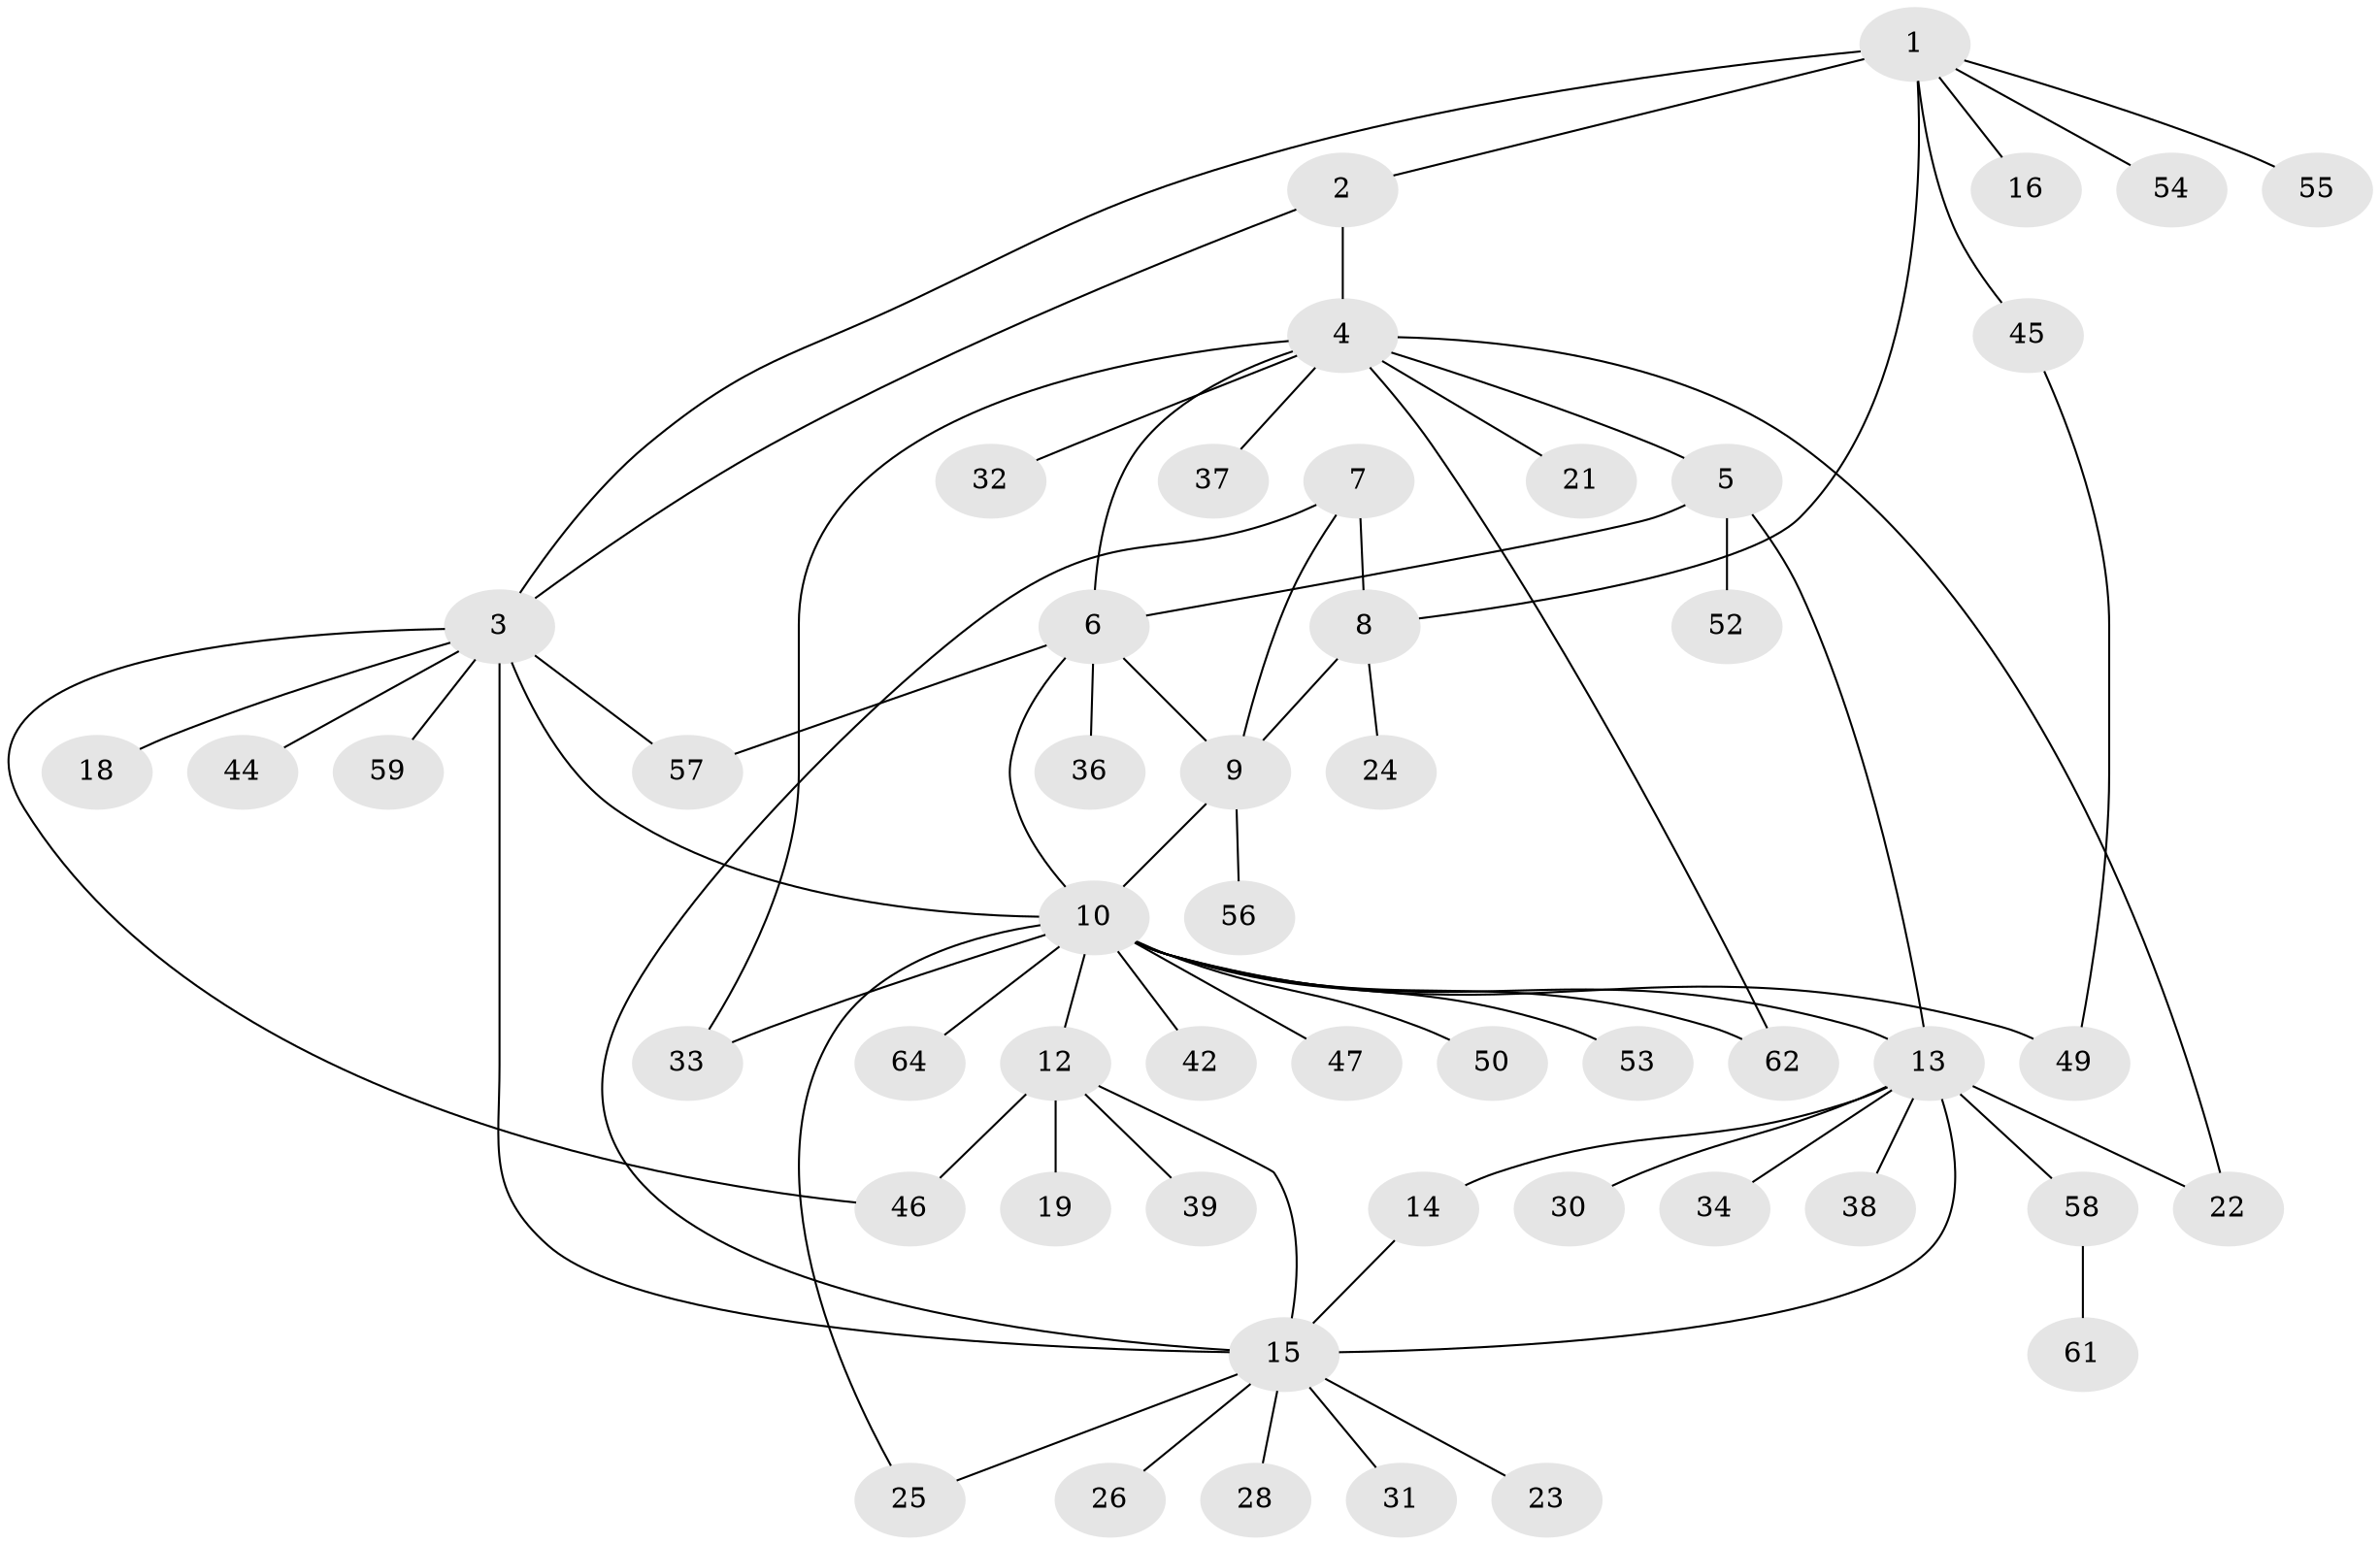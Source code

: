 // Generated by graph-tools (version 1.1) at 2025/52/02/27/25 19:52:14]
// undirected, 51 vertices, 68 edges
graph export_dot {
graph [start="1"]
  node [color=gray90,style=filled];
  1 [super="+60"];
  2;
  3 [super="+27"];
  4 [super="+35"];
  5;
  6 [super="+65"];
  7 [super="+48"];
  8 [super="+40"];
  9 [super="+51"];
  10 [super="+11"];
  12 [super="+29"];
  13 [super="+20"];
  14;
  15 [super="+17"];
  16;
  18;
  19;
  21;
  22;
  23;
  24;
  25 [super="+63"];
  26;
  28;
  30;
  31;
  32;
  33 [super="+43"];
  34;
  36;
  37;
  38 [super="+41"];
  39;
  42;
  44;
  45;
  46;
  47;
  49;
  50;
  52;
  53;
  54;
  55;
  56;
  57;
  58;
  59;
  61;
  62;
  64;
  1 -- 2;
  1 -- 3;
  1 -- 8;
  1 -- 16;
  1 -- 45;
  1 -- 54;
  1 -- 55;
  2 -- 3;
  2 -- 4;
  3 -- 15;
  3 -- 18;
  3 -- 44;
  3 -- 46;
  3 -- 57;
  3 -- 59;
  3 -- 10;
  4 -- 5;
  4 -- 6;
  4 -- 21;
  4 -- 22;
  4 -- 32;
  4 -- 33;
  4 -- 37;
  4 -- 62;
  5 -- 6;
  5 -- 13;
  5 -- 52;
  6 -- 9;
  6 -- 10;
  6 -- 36;
  6 -- 57;
  7 -- 8;
  7 -- 9;
  7 -- 15;
  8 -- 9;
  8 -- 24;
  9 -- 10;
  9 -- 56;
  10 -- 12 [weight=2];
  10 -- 13;
  10 -- 25;
  10 -- 33;
  10 -- 47;
  10 -- 49;
  10 -- 50;
  10 -- 53;
  10 -- 64;
  10 -- 42;
  10 -- 62;
  12 -- 19;
  12 -- 39;
  12 -- 46;
  12 -- 15;
  13 -- 14;
  13 -- 15;
  13 -- 22;
  13 -- 30;
  13 -- 58;
  13 -- 34;
  13 -- 38;
  14 -- 15;
  15 -- 23;
  15 -- 31;
  15 -- 25;
  15 -- 26;
  15 -- 28;
  45 -- 49;
  58 -- 61;
}
